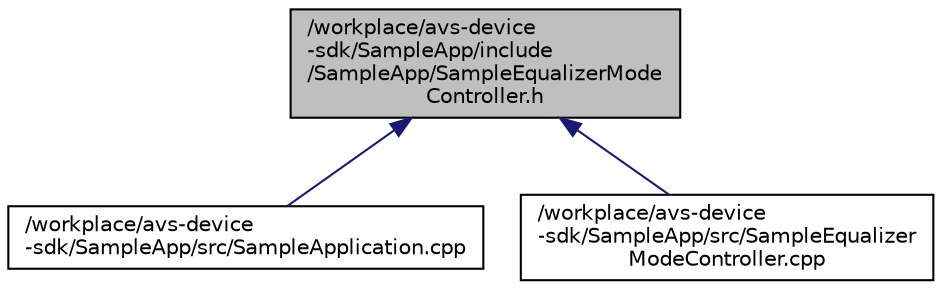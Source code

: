 digraph "/workplace/avs-device-sdk/SampleApp/include/SampleApp/SampleEqualizerModeController.h"
{
  edge [fontname="Helvetica",fontsize="10",labelfontname="Helvetica",labelfontsize="10"];
  node [fontname="Helvetica",fontsize="10",shape=record];
  Node15 [label="/workplace/avs-device\l-sdk/SampleApp/include\l/SampleApp/SampleEqualizerMode\lController.h",height=0.2,width=0.4,color="black", fillcolor="grey75", style="filled", fontcolor="black"];
  Node15 -> Node16 [dir="back",color="midnightblue",fontsize="10",style="solid",fontname="Helvetica"];
  Node16 [label="/workplace/avs-device\l-sdk/SampleApp/src/SampleApplication.cpp",height=0.2,width=0.4,color="black", fillcolor="white", style="filled",URL="$_sample_application_8cpp.html"];
  Node15 -> Node17 [dir="back",color="midnightblue",fontsize="10",style="solid",fontname="Helvetica"];
  Node17 [label="/workplace/avs-device\l-sdk/SampleApp/src/SampleEqualizer\lModeController.cpp",height=0.2,width=0.4,color="black", fillcolor="white", style="filled",URL="$_sample_equalizer_mode_controller_8cpp.html"];
}
